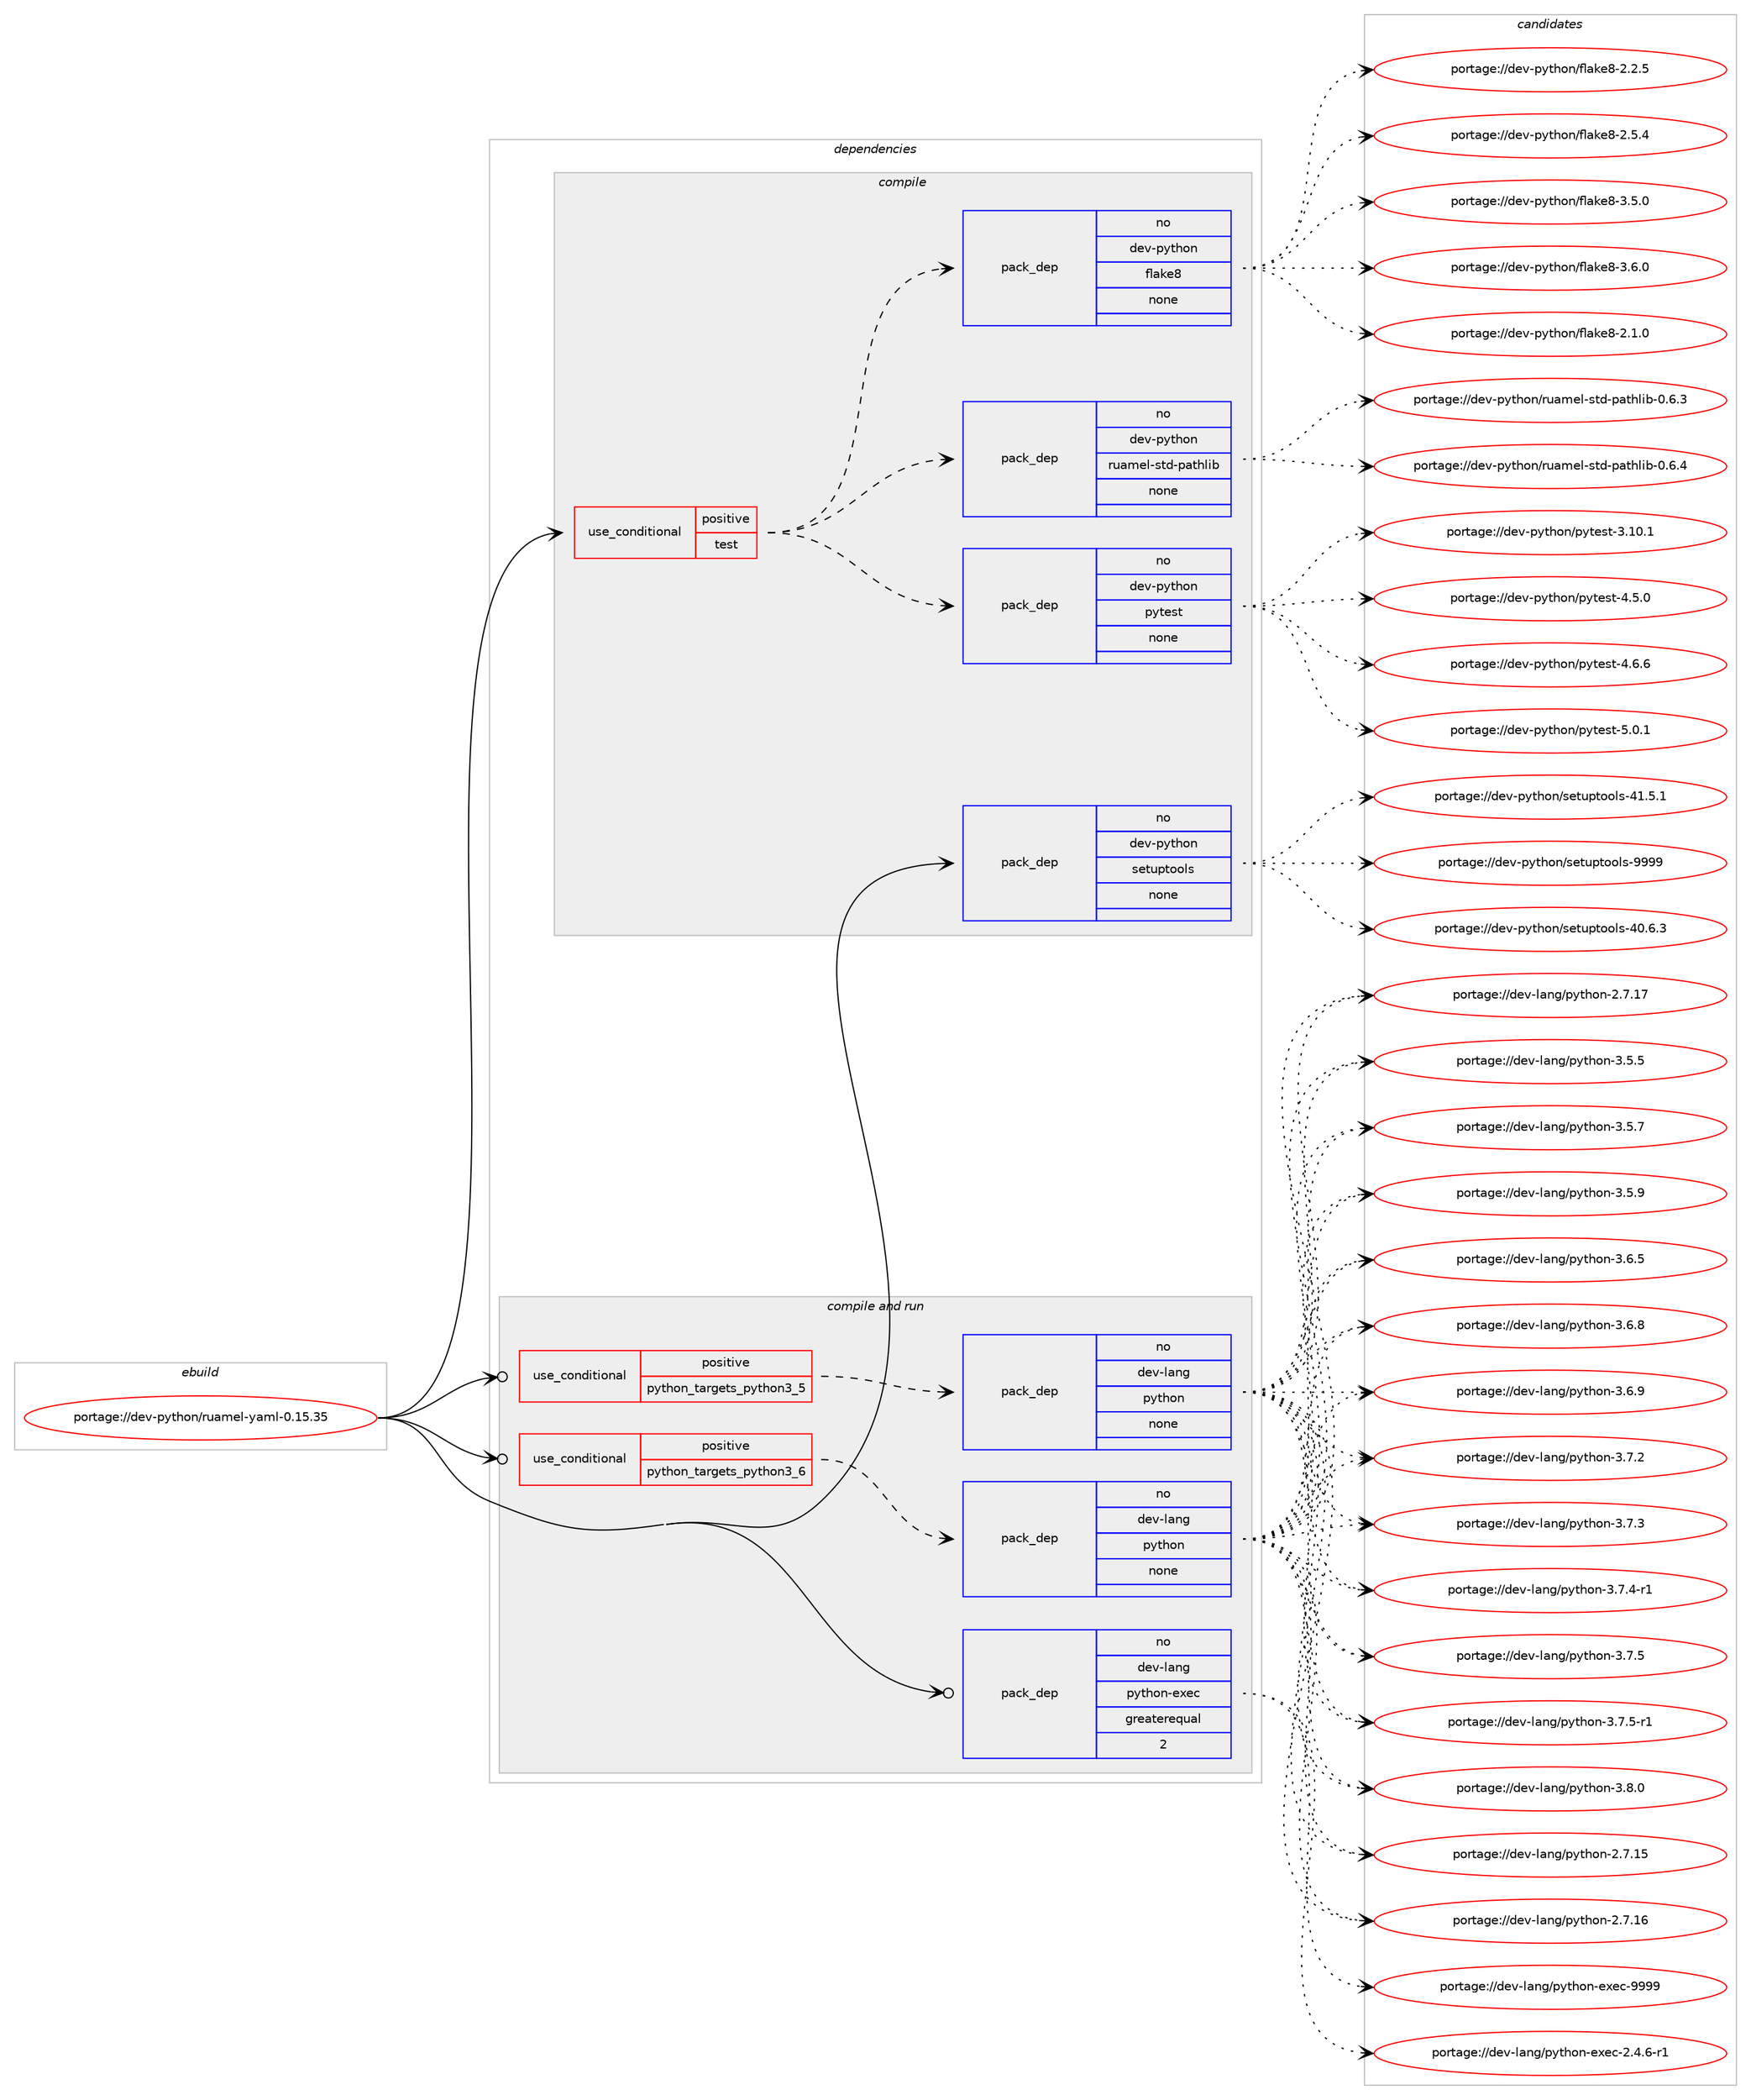 digraph prolog {

# *************
# Graph options
# *************

newrank=true;
concentrate=true;
compound=true;
graph [rankdir=LR,fontname=Helvetica,fontsize=10,ranksep=1.5];#, ranksep=2.5, nodesep=0.2];
edge  [arrowhead=vee];
node  [fontname=Helvetica,fontsize=10];

# **********
# The ebuild
# **********

subgraph cluster_leftcol {
color=gray;
rank=same;
label=<<i>ebuild</i>>;
id [label="portage://dev-python/ruamel-yaml-0.15.35", color=red, width=4, href="../dev-python/ruamel-yaml-0.15.35.svg"];
}

# ****************
# The dependencies
# ****************

subgraph cluster_midcol {
color=gray;
label=<<i>dependencies</i>>;
subgraph cluster_compile {
fillcolor="#eeeeee";
style=filled;
label=<<i>compile</i>>;
subgraph cond38286 {
dependency171237 [label=<<TABLE BORDER="0" CELLBORDER="1" CELLSPACING="0" CELLPADDING="4"><TR><TD ROWSPAN="3" CELLPADDING="10">use_conditional</TD></TR><TR><TD>positive</TD></TR><TR><TD>test</TD></TR></TABLE>>, shape=none, color=red];
subgraph pack129548 {
dependency171238 [label=<<TABLE BORDER="0" CELLBORDER="1" CELLSPACING="0" CELLPADDING="4" WIDTH="220"><TR><TD ROWSPAN="6" CELLPADDING="30">pack_dep</TD></TR><TR><TD WIDTH="110">no</TD></TR><TR><TD>dev-python</TD></TR><TR><TD>flake8</TD></TR><TR><TD>none</TD></TR><TR><TD></TD></TR></TABLE>>, shape=none, color=blue];
}
dependency171237:e -> dependency171238:w [weight=20,style="dashed",arrowhead="vee"];
subgraph pack129549 {
dependency171239 [label=<<TABLE BORDER="0" CELLBORDER="1" CELLSPACING="0" CELLPADDING="4" WIDTH="220"><TR><TD ROWSPAN="6" CELLPADDING="30">pack_dep</TD></TR><TR><TD WIDTH="110">no</TD></TR><TR><TD>dev-python</TD></TR><TR><TD>pytest</TD></TR><TR><TD>none</TD></TR><TR><TD></TD></TR></TABLE>>, shape=none, color=blue];
}
dependency171237:e -> dependency171239:w [weight=20,style="dashed",arrowhead="vee"];
subgraph pack129550 {
dependency171240 [label=<<TABLE BORDER="0" CELLBORDER="1" CELLSPACING="0" CELLPADDING="4" WIDTH="220"><TR><TD ROWSPAN="6" CELLPADDING="30">pack_dep</TD></TR><TR><TD WIDTH="110">no</TD></TR><TR><TD>dev-python</TD></TR><TR><TD>ruamel-std-pathlib</TD></TR><TR><TD>none</TD></TR><TR><TD></TD></TR></TABLE>>, shape=none, color=blue];
}
dependency171237:e -> dependency171240:w [weight=20,style="dashed",arrowhead="vee"];
}
id:e -> dependency171237:w [weight=20,style="solid",arrowhead="vee"];
subgraph pack129551 {
dependency171241 [label=<<TABLE BORDER="0" CELLBORDER="1" CELLSPACING="0" CELLPADDING="4" WIDTH="220"><TR><TD ROWSPAN="6" CELLPADDING="30">pack_dep</TD></TR><TR><TD WIDTH="110">no</TD></TR><TR><TD>dev-python</TD></TR><TR><TD>setuptools</TD></TR><TR><TD>none</TD></TR><TR><TD></TD></TR></TABLE>>, shape=none, color=blue];
}
id:e -> dependency171241:w [weight=20,style="solid",arrowhead="vee"];
}
subgraph cluster_compileandrun {
fillcolor="#eeeeee";
style=filled;
label=<<i>compile and run</i>>;
subgraph cond38287 {
dependency171242 [label=<<TABLE BORDER="0" CELLBORDER="1" CELLSPACING="0" CELLPADDING="4"><TR><TD ROWSPAN="3" CELLPADDING="10">use_conditional</TD></TR><TR><TD>positive</TD></TR><TR><TD>python_targets_python3_5</TD></TR></TABLE>>, shape=none, color=red];
subgraph pack129552 {
dependency171243 [label=<<TABLE BORDER="0" CELLBORDER="1" CELLSPACING="0" CELLPADDING="4" WIDTH="220"><TR><TD ROWSPAN="6" CELLPADDING="30">pack_dep</TD></TR><TR><TD WIDTH="110">no</TD></TR><TR><TD>dev-lang</TD></TR><TR><TD>python</TD></TR><TR><TD>none</TD></TR><TR><TD></TD></TR></TABLE>>, shape=none, color=blue];
}
dependency171242:e -> dependency171243:w [weight=20,style="dashed",arrowhead="vee"];
}
id:e -> dependency171242:w [weight=20,style="solid",arrowhead="odotvee"];
subgraph cond38288 {
dependency171244 [label=<<TABLE BORDER="0" CELLBORDER="1" CELLSPACING="0" CELLPADDING="4"><TR><TD ROWSPAN="3" CELLPADDING="10">use_conditional</TD></TR><TR><TD>positive</TD></TR><TR><TD>python_targets_python3_6</TD></TR></TABLE>>, shape=none, color=red];
subgraph pack129553 {
dependency171245 [label=<<TABLE BORDER="0" CELLBORDER="1" CELLSPACING="0" CELLPADDING="4" WIDTH="220"><TR><TD ROWSPAN="6" CELLPADDING="30">pack_dep</TD></TR><TR><TD WIDTH="110">no</TD></TR><TR><TD>dev-lang</TD></TR><TR><TD>python</TD></TR><TR><TD>none</TD></TR><TR><TD></TD></TR></TABLE>>, shape=none, color=blue];
}
dependency171244:e -> dependency171245:w [weight=20,style="dashed",arrowhead="vee"];
}
id:e -> dependency171244:w [weight=20,style="solid",arrowhead="odotvee"];
subgraph pack129554 {
dependency171246 [label=<<TABLE BORDER="0" CELLBORDER="1" CELLSPACING="0" CELLPADDING="4" WIDTH="220"><TR><TD ROWSPAN="6" CELLPADDING="30">pack_dep</TD></TR><TR><TD WIDTH="110">no</TD></TR><TR><TD>dev-lang</TD></TR><TR><TD>python-exec</TD></TR><TR><TD>greaterequal</TD></TR><TR><TD>2</TD></TR></TABLE>>, shape=none, color=blue];
}
id:e -> dependency171246:w [weight=20,style="solid",arrowhead="odotvee"];
}
subgraph cluster_run {
fillcolor="#eeeeee";
style=filled;
label=<<i>run</i>>;
}
}

# **************
# The candidates
# **************

subgraph cluster_choices {
rank=same;
color=gray;
label=<<i>candidates</i>>;

subgraph choice129548 {
color=black;
nodesep=1;
choiceportage10010111845112121116104111110471021089710710156455046494648 [label="portage://dev-python/flake8-2.1.0", color=red, width=4,href="../dev-python/flake8-2.1.0.svg"];
choiceportage10010111845112121116104111110471021089710710156455046504653 [label="portage://dev-python/flake8-2.2.5", color=red, width=4,href="../dev-python/flake8-2.2.5.svg"];
choiceportage10010111845112121116104111110471021089710710156455046534652 [label="portage://dev-python/flake8-2.5.4", color=red, width=4,href="../dev-python/flake8-2.5.4.svg"];
choiceportage10010111845112121116104111110471021089710710156455146534648 [label="portage://dev-python/flake8-3.5.0", color=red, width=4,href="../dev-python/flake8-3.5.0.svg"];
choiceportage10010111845112121116104111110471021089710710156455146544648 [label="portage://dev-python/flake8-3.6.0", color=red, width=4,href="../dev-python/flake8-3.6.0.svg"];
dependency171238:e -> choiceportage10010111845112121116104111110471021089710710156455046494648:w [style=dotted,weight="100"];
dependency171238:e -> choiceportage10010111845112121116104111110471021089710710156455046504653:w [style=dotted,weight="100"];
dependency171238:e -> choiceportage10010111845112121116104111110471021089710710156455046534652:w [style=dotted,weight="100"];
dependency171238:e -> choiceportage10010111845112121116104111110471021089710710156455146534648:w [style=dotted,weight="100"];
dependency171238:e -> choiceportage10010111845112121116104111110471021089710710156455146544648:w [style=dotted,weight="100"];
}
subgraph choice129549 {
color=black;
nodesep=1;
choiceportage100101118451121211161041111104711212111610111511645514649484649 [label="portage://dev-python/pytest-3.10.1", color=red, width=4,href="../dev-python/pytest-3.10.1.svg"];
choiceportage1001011184511212111610411111047112121116101115116455246534648 [label="portage://dev-python/pytest-4.5.0", color=red, width=4,href="../dev-python/pytest-4.5.0.svg"];
choiceportage1001011184511212111610411111047112121116101115116455246544654 [label="portage://dev-python/pytest-4.6.6", color=red, width=4,href="../dev-python/pytest-4.6.6.svg"];
choiceportage1001011184511212111610411111047112121116101115116455346484649 [label="portage://dev-python/pytest-5.0.1", color=red, width=4,href="../dev-python/pytest-5.0.1.svg"];
dependency171239:e -> choiceportage100101118451121211161041111104711212111610111511645514649484649:w [style=dotted,weight="100"];
dependency171239:e -> choiceportage1001011184511212111610411111047112121116101115116455246534648:w [style=dotted,weight="100"];
dependency171239:e -> choiceportage1001011184511212111610411111047112121116101115116455246544654:w [style=dotted,weight="100"];
dependency171239:e -> choiceportage1001011184511212111610411111047112121116101115116455346484649:w [style=dotted,weight="100"];
}
subgraph choice129550 {
color=black;
nodesep=1;
choiceportage10010111845112121116104111110471141179710910110845115116100451129711610410810598454846544651 [label="portage://dev-python/ruamel-std-pathlib-0.6.3", color=red, width=4,href="../dev-python/ruamel-std-pathlib-0.6.3.svg"];
choiceportage10010111845112121116104111110471141179710910110845115116100451129711610410810598454846544652 [label="portage://dev-python/ruamel-std-pathlib-0.6.4", color=red, width=4,href="../dev-python/ruamel-std-pathlib-0.6.4.svg"];
dependency171240:e -> choiceportage10010111845112121116104111110471141179710910110845115116100451129711610410810598454846544651:w [style=dotted,weight="100"];
dependency171240:e -> choiceportage10010111845112121116104111110471141179710910110845115116100451129711610410810598454846544652:w [style=dotted,weight="100"];
}
subgraph choice129551 {
color=black;
nodesep=1;
choiceportage100101118451121211161041111104711510111611711211611111110811545524846544651 [label="portage://dev-python/setuptools-40.6.3", color=red, width=4,href="../dev-python/setuptools-40.6.3.svg"];
choiceportage100101118451121211161041111104711510111611711211611111110811545524946534649 [label="portage://dev-python/setuptools-41.5.1", color=red, width=4,href="../dev-python/setuptools-41.5.1.svg"];
choiceportage10010111845112121116104111110471151011161171121161111111081154557575757 [label="portage://dev-python/setuptools-9999", color=red, width=4,href="../dev-python/setuptools-9999.svg"];
dependency171241:e -> choiceportage100101118451121211161041111104711510111611711211611111110811545524846544651:w [style=dotted,weight="100"];
dependency171241:e -> choiceportage100101118451121211161041111104711510111611711211611111110811545524946534649:w [style=dotted,weight="100"];
dependency171241:e -> choiceportage10010111845112121116104111110471151011161171121161111111081154557575757:w [style=dotted,weight="100"];
}
subgraph choice129552 {
color=black;
nodesep=1;
choiceportage10010111845108971101034711212111610411111045504655464953 [label="portage://dev-lang/python-2.7.15", color=red, width=4,href="../dev-lang/python-2.7.15.svg"];
choiceportage10010111845108971101034711212111610411111045504655464954 [label="portage://dev-lang/python-2.7.16", color=red, width=4,href="../dev-lang/python-2.7.16.svg"];
choiceportage10010111845108971101034711212111610411111045504655464955 [label="portage://dev-lang/python-2.7.17", color=red, width=4,href="../dev-lang/python-2.7.17.svg"];
choiceportage100101118451089711010347112121116104111110455146534653 [label="portage://dev-lang/python-3.5.5", color=red, width=4,href="../dev-lang/python-3.5.5.svg"];
choiceportage100101118451089711010347112121116104111110455146534655 [label="portage://dev-lang/python-3.5.7", color=red, width=4,href="../dev-lang/python-3.5.7.svg"];
choiceportage100101118451089711010347112121116104111110455146534657 [label="portage://dev-lang/python-3.5.9", color=red, width=4,href="../dev-lang/python-3.5.9.svg"];
choiceportage100101118451089711010347112121116104111110455146544653 [label="portage://dev-lang/python-3.6.5", color=red, width=4,href="../dev-lang/python-3.6.5.svg"];
choiceportage100101118451089711010347112121116104111110455146544656 [label="portage://dev-lang/python-3.6.8", color=red, width=4,href="../dev-lang/python-3.6.8.svg"];
choiceportage100101118451089711010347112121116104111110455146544657 [label="portage://dev-lang/python-3.6.9", color=red, width=4,href="../dev-lang/python-3.6.9.svg"];
choiceportage100101118451089711010347112121116104111110455146554650 [label="portage://dev-lang/python-3.7.2", color=red, width=4,href="../dev-lang/python-3.7.2.svg"];
choiceportage100101118451089711010347112121116104111110455146554651 [label="portage://dev-lang/python-3.7.3", color=red, width=4,href="../dev-lang/python-3.7.3.svg"];
choiceportage1001011184510897110103471121211161041111104551465546524511449 [label="portage://dev-lang/python-3.7.4-r1", color=red, width=4,href="../dev-lang/python-3.7.4-r1.svg"];
choiceportage100101118451089711010347112121116104111110455146554653 [label="portage://dev-lang/python-3.7.5", color=red, width=4,href="../dev-lang/python-3.7.5.svg"];
choiceportage1001011184510897110103471121211161041111104551465546534511449 [label="portage://dev-lang/python-3.7.5-r1", color=red, width=4,href="../dev-lang/python-3.7.5-r1.svg"];
choiceportage100101118451089711010347112121116104111110455146564648 [label="portage://dev-lang/python-3.8.0", color=red, width=4,href="../dev-lang/python-3.8.0.svg"];
dependency171243:e -> choiceportage10010111845108971101034711212111610411111045504655464953:w [style=dotted,weight="100"];
dependency171243:e -> choiceportage10010111845108971101034711212111610411111045504655464954:w [style=dotted,weight="100"];
dependency171243:e -> choiceportage10010111845108971101034711212111610411111045504655464955:w [style=dotted,weight="100"];
dependency171243:e -> choiceportage100101118451089711010347112121116104111110455146534653:w [style=dotted,weight="100"];
dependency171243:e -> choiceportage100101118451089711010347112121116104111110455146534655:w [style=dotted,weight="100"];
dependency171243:e -> choiceportage100101118451089711010347112121116104111110455146534657:w [style=dotted,weight="100"];
dependency171243:e -> choiceportage100101118451089711010347112121116104111110455146544653:w [style=dotted,weight="100"];
dependency171243:e -> choiceportage100101118451089711010347112121116104111110455146544656:w [style=dotted,weight="100"];
dependency171243:e -> choiceportage100101118451089711010347112121116104111110455146544657:w [style=dotted,weight="100"];
dependency171243:e -> choiceportage100101118451089711010347112121116104111110455146554650:w [style=dotted,weight="100"];
dependency171243:e -> choiceportage100101118451089711010347112121116104111110455146554651:w [style=dotted,weight="100"];
dependency171243:e -> choiceportage1001011184510897110103471121211161041111104551465546524511449:w [style=dotted,weight="100"];
dependency171243:e -> choiceportage100101118451089711010347112121116104111110455146554653:w [style=dotted,weight="100"];
dependency171243:e -> choiceportage1001011184510897110103471121211161041111104551465546534511449:w [style=dotted,weight="100"];
dependency171243:e -> choiceportage100101118451089711010347112121116104111110455146564648:w [style=dotted,weight="100"];
}
subgraph choice129553 {
color=black;
nodesep=1;
choiceportage10010111845108971101034711212111610411111045504655464953 [label="portage://dev-lang/python-2.7.15", color=red, width=4,href="../dev-lang/python-2.7.15.svg"];
choiceportage10010111845108971101034711212111610411111045504655464954 [label="portage://dev-lang/python-2.7.16", color=red, width=4,href="../dev-lang/python-2.7.16.svg"];
choiceportage10010111845108971101034711212111610411111045504655464955 [label="portage://dev-lang/python-2.7.17", color=red, width=4,href="../dev-lang/python-2.7.17.svg"];
choiceportage100101118451089711010347112121116104111110455146534653 [label="portage://dev-lang/python-3.5.5", color=red, width=4,href="../dev-lang/python-3.5.5.svg"];
choiceportage100101118451089711010347112121116104111110455146534655 [label="portage://dev-lang/python-3.5.7", color=red, width=4,href="../dev-lang/python-3.5.7.svg"];
choiceportage100101118451089711010347112121116104111110455146534657 [label="portage://dev-lang/python-3.5.9", color=red, width=4,href="../dev-lang/python-3.5.9.svg"];
choiceportage100101118451089711010347112121116104111110455146544653 [label="portage://dev-lang/python-3.6.5", color=red, width=4,href="../dev-lang/python-3.6.5.svg"];
choiceportage100101118451089711010347112121116104111110455146544656 [label="portage://dev-lang/python-3.6.8", color=red, width=4,href="../dev-lang/python-3.6.8.svg"];
choiceportage100101118451089711010347112121116104111110455146544657 [label="portage://dev-lang/python-3.6.9", color=red, width=4,href="../dev-lang/python-3.6.9.svg"];
choiceportage100101118451089711010347112121116104111110455146554650 [label="portage://dev-lang/python-3.7.2", color=red, width=4,href="../dev-lang/python-3.7.2.svg"];
choiceportage100101118451089711010347112121116104111110455146554651 [label="portage://dev-lang/python-3.7.3", color=red, width=4,href="../dev-lang/python-3.7.3.svg"];
choiceportage1001011184510897110103471121211161041111104551465546524511449 [label="portage://dev-lang/python-3.7.4-r1", color=red, width=4,href="../dev-lang/python-3.7.4-r1.svg"];
choiceportage100101118451089711010347112121116104111110455146554653 [label="portage://dev-lang/python-3.7.5", color=red, width=4,href="../dev-lang/python-3.7.5.svg"];
choiceportage1001011184510897110103471121211161041111104551465546534511449 [label="portage://dev-lang/python-3.7.5-r1", color=red, width=4,href="../dev-lang/python-3.7.5-r1.svg"];
choiceportage100101118451089711010347112121116104111110455146564648 [label="portage://dev-lang/python-3.8.0", color=red, width=4,href="../dev-lang/python-3.8.0.svg"];
dependency171245:e -> choiceportage10010111845108971101034711212111610411111045504655464953:w [style=dotted,weight="100"];
dependency171245:e -> choiceportage10010111845108971101034711212111610411111045504655464954:w [style=dotted,weight="100"];
dependency171245:e -> choiceportage10010111845108971101034711212111610411111045504655464955:w [style=dotted,weight="100"];
dependency171245:e -> choiceportage100101118451089711010347112121116104111110455146534653:w [style=dotted,weight="100"];
dependency171245:e -> choiceportage100101118451089711010347112121116104111110455146534655:w [style=dotted,weight="100"];
dependency171245:e -> choiceportage100101118451089711010347112121116104111110455146534657:w [style=dotted,weight="100"];
dependency171245:e -> choiceportage100101118451089711010347112121116104111110455146544653:w [style=dotted,weight="100"];
dependency171245:e -> choiceportage100101118451089711010347112121116104111110455146544656:w [style=dotted,weight="100"];
dependency171245:e -> choiceportage100101118451089711010347112121116104111110455146544657:w [style=dotted,weight="100"];
dependency171245:e -> choiceportage100101118451089711010347112121116104111110455146554650:w [style=dotted,weight="100"];
dependency171245:e -> choiceportage100101118451089711010347112121116104111110455146554651:w [style=dotted,weight="100"];
dependency171245:e -> choiceportage1001011184510897110103471121211161041111104551465546524511449:w [style=dotted,weight="100"];
dependency171245:e -> choiceportage100101118451089711010347112121116104111110455146554653:w [style=dotted,weight="100"];
dependency171245:e -> choiceportage1001011184510897110103471121211161041111104551465546534511449:w [style=dotted,weight="100"];
dependency171245:e -> choiceportage100101118451089711010347112121116104111110455146564648:w [style=dotted,weight="100"];
}
subgraph choice129554 {
color=black;
nodesep=1;
choiceportage10010111845108971101034711212111610411111045101120101994550465246544511449 [label="portage://dev-lang/python-exec-2.4.6-r1", color=red, width=4,href="../dev-lang/python-exec-2.4.6-r1.svg"];
choiceportage10010111845108971101034711212111610411111045101120101994557575757 [label="portage://dev-lang/python-exec-9999", color=red, width=4,href="../dev-lang/python-exec-9999.svg"];
dependency171246:e -> choiceportage10010111845108971101034711212111610411111045101120101994550465246544511449:w [style=dotted,weight="100"];
dependency171246:e -> choiceportage10010111845108971101034711212111610411111045101120101994557575757:w [style=dotted,weight="100"];
}
}

}
